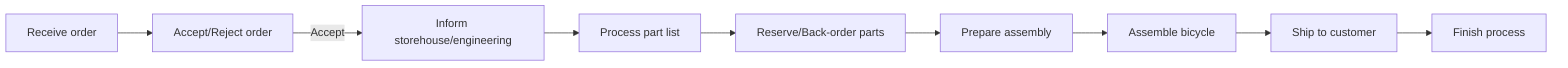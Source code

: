 graph LR
A[Receive order] --> B[Accept/Reject order]
B --> |Accept| C[Inform storehouse/engineering]
C --> D[Process part list]
D --> E[Reserve/Back-order parts]
E --> F[Prepare assembly]
F --> G[Assemble bicycle]
G --> H[Ship to customer]
H --> I[Finish process]